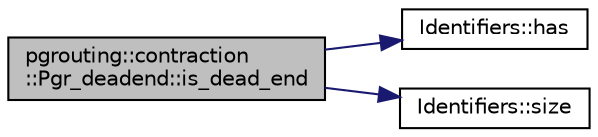 digraph "pgrouting::contraction::Pgr_deadend::is_dead_end"
{
  edge [fontname="Helvetica",fontsize="10",labelfontname="Helvetica",labelfontsize="10"];
  node [fontname="Helvetica",fontsize="10",shape=record];
  rankdir="LR";
  Node19 [label="pgrouting::contraction\l::Pgr_deadend::is_dead_end",height=0.2,width=0.4,color="black", fillcolor="grey75", style="filled", fontcolor="black"];
  Node19 -> Node20 [color="midnightblue",fontsize="10",style="solid",fontname="Helvetica"];
  Node20 [label="Identifiers::has",height=0.2,width=0.4,color="black", fillcolor="white", style="filled",URL="$classIdentifiers.html#abc73ed57af79c12963989657f99d4662",tooltip="true ids() has element "];
  Node19 -> Node21 [color="midnightblue",fontsize="10",style="solid",fontname="Helvetica"];
  Node21 [label="Identifiers::size",height=0.2,width=0.4,color="black", fillcolor="white", style="filled",URL="$classIdentifiers.html#afa735cce6596944fc64f95f4995ccc8e"];
}
